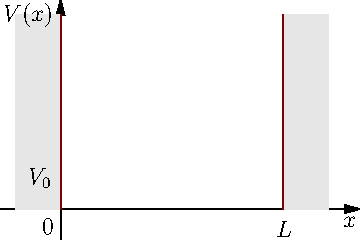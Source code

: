 import graph;
//size(320,200,IgnoreAspect);
size(180,120,IgnoreAspect);

real a = 1;
real V0 = 1;

real V ( real x)
{
  return  V0 / a * ( a - abs( 2*x - a));
}

bool3 branch(real x)
{
  return  ( x >0 && x <a ) ? true : false;
}


real delta = 0.2;
real h = 5;

//draw(graph(V,-2,2, n=1000,branch),brown);
//scale(false);
ylimits(0,V0+h);
xlimits(0,a+delta+delta/2);
crop();


fill(box((-delta,0),( 0, V0+h)), lightgray);
fill(box((a,0),( a+delta, V0+h)), lightgray);

xaxis("$x$", Arrow);
yaxis("$V(x)$",  Arrow, autorotate=false);
labelx("$L$", a);
//labelx("$\frac{a}{2}$", a/2);
labelx("$0$", 0, SW);
labely("$V_{0}$", V0);

xequals(0, ymin=0, brown);
xequals(a, ymin=0, brown);
//yequals(V0, xmin=0, xmax=a/2, gray+dashed);
//xequals(a/2, ymin=0, ymax=V0, gray+dashed);
//shipout(title);

